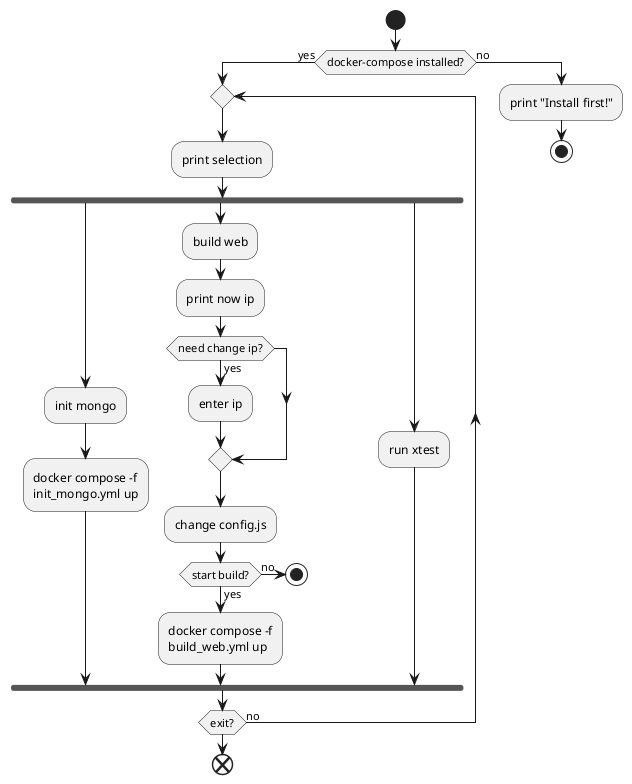 @startuml
start
if (docker-compose installed?) then (yes)
    repeat
        :print selection;
        fork
            :init mongo;
            :docker compose -f
            init_mongo.yml up;
        forkagain
            :build web;
            :print now ip;
            if (need change ip?) then (yes)
                :enter ip;
            endif
                :change config.js;
            if (start build?) then (yes)
                :docker compose -f
                build_web.yml up;
            else (no)
                stop
            endif
        forkagain
            :run xtest;
        endfork
    repeat while(exit?) is (no)
        end
else (no)
    :print "Install first!";
    stop
endif
@enduml
